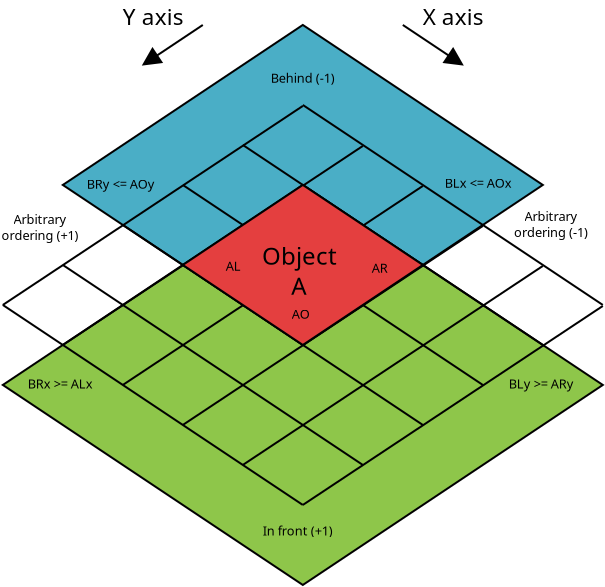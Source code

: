 <?xml version="1.0" encoding="UTF-8"?>
<dia:diagram xmlns:dia="http://www.lysator.liu.se/~alla/dia/"><dia:layer name="Background" visible="true"><dia:object type="Standard - Polygon" version="0" id="O0"><dia:attribute name="obj_pos"><dia:point val="6,7"/></dia:attribute><dia:attribute name="obj_bb"><dia:rectangle val="5.91,-1.06;30.09,11.06"/></dia:attribute><dia:attribute name="poly_points"><dia:point val="6,7"/><dia:point val="18,-1"/><dia:point val="30,7"/><dia:point val="24,11"/><dia:point val="18,7"/><dia:point val="12,11"/></dia:attribute><dia:attribute name="inner_color"><dia:color val="#4aaec6"/></dia:attribute><dia:attribute name="show_background"><dia:boolean val="true"/></dia:attribute></dia:object><dia:object type="Standard - Polygon" version="0" id="O1"><dia:attribute name="obj_pos"><dia:point val="12,11"/></dia:attribute><dia:attribute name="obj_bb"><dia:rectangle val="2.91,10.94;33.09,27.06"/></dia:attribute><dia:attribute name="poly_points"><dia:point val="12,11"/><dia:point val="18,15"/><dia:point val="24,11"/><dia:point val="33,17"/><dia:point val="18,27"/><dia:point val="3,17"/></dia:attribute><dia:attribute name="inner_color"><dia:color val="#8ec64a"/></dia:attribute><dia:attribute name="show_background"><dia:boolean val="true"/></dia:attribute></dia:object><dia:object type="Standard - Line" version="0" id="O2"><dia:attribute name="obj_pos"><dia:point val="3,13"/></dia:attribute><dia:attribute name="obj_bb"><dia:rectangle val="2.931,2.981;18.069,13.069"/></dia:attribute><dia:attribute name="conn_endpoints"><dia:point val="3,13"/><dia:point val="18,3.05"/></dia:attribute><dia:attribute name="numcp"><dia:int val="1"/></dia:attribute></dia:object><dia:object type="Standard - Line" version="0" id="O3"><dia:attribute name="obj_pos"><dia:point val="18,3"/></dia:attribute><dia:attribute name="obj_bb"><dia:rectangle val="17.931,2.931;33.069,13.069"/></dia:attribute><dia:attribute name="conn_endpoints"><dia:point val="18,3"/><dia:point val="33,13"/></dia:attribute><dia:attribute name="numcp"><dia:int val="1"/></dia:attribute></dia:object><dia:object type="Standard - Line" version="0" id="O4"><dia:attribute name="obj_pos"><dia:point val="9,9"/></dia:attribute><dia:attribute name="obj_bb"><dia:rectangle val="8.931,8.931;24.069,19.069"/></dia:attribute><dia:attribute name="conn_endpoints"><dia:point val="9,9"/><dia:point val="24,19"/></dia:attribute><dia:attribute name="numcp"><dia:int val="1"/></dia:attribute></dia:object><dia:object type="Standard - Line" version="0" id="O5"><dia:attribute name="obj_pos"><dia:point val="12,19"/></dia:attribute><dia:attribute name="obj_bb"><dia:rectangle val="11.931,8.981;27.069,19.069"/></dia:attribute><dia:attribute name="conn_endpoints"><dia:point val="12,19"/><dia:point val="27,9.05"/></dia:attribute><dia:attribute name="numcp"><dia:int val="1"/></dia:attribute></dia:object><dia:object type="Standard - Line" version="0" id="O6"><dia:attribute name="obj_pos"><dia:point val="9,17"/></dia:attribute><dia:attribute name="obj_bb"><dia:rectangle val="8.931,6.981;24.069,17.069"/></dia:attribute><dia:attribute name="conn_endpoints"><dia:point val="9,17"/><dia:point val="24,7.05"/></dia:attribute><dia:attribute name="numcp"><dia:int val="1"/></dia:attribute></dia:object><dia:object type="Standard - Line" version="0" id="O7"><dia:attribute name="obj_pos"><dia:point val="6,15"/></dia:attribute><dia:attribute name="obj_bb"><dia:rectangle val="5.931,4.981;21.069,15.069"/></dia:attribute><dia:attribute name="conn_endpoints"><dia:point val="6,15"/><dia:point val="21,5.05"/></dia:attribute><dia:attribute name="numcp"><dia:int val="1"/></dia:attribute></dia:object><dia:object type="Standard - Line" version="0" id="O8"><dia:attribute name="obj_pos"><dia:point val="12,7"/></dia:attribute><dia:attribute name="obj_bb"><dia:rectangle val="11.931,6.931;27.069,17.069"/></dia:attribute><dia:attribute name="conn_endpoints"><dia:point val="12,7"/><dia:point val="27,17"/></dia:attribute><dia:attribute name="numcp"><dia:int val="1"/></dia:attribute></dia:object><dia:object type="Standard - Line" version="0" id="O9"><dia:attribute name="obj_pos"><dia:point val="15,5"/></dia:attribute><dia:attribute name="obj_bb"><dia:rectangle val="14.931,4.931;30.069,15.069"/></dia:attribute><dia:attribute name="conn_endpoints"><dia:point val="15,5"/><dia:point val="30,15"/></dia:attribute><dia:attribute name="numcp"><dia:int val="1"/></dia:attribute></dia:object><dia:object type="Standard - Line" version="0" id="O10"><dia:attribute name="obj_pos"><dia:point val="15,21"/></dia:attribute><dia:attribute name="obj_bb"><dia:rectangle val="14.931,10.981;30.069,21.069"/></dia:attribute><dia:attribute name="conn_endpoints"><dia:point val="15,21"/><dia:point val="30,11.05"/></dia:attribute><dia:attribute name="numcp"><dia:int val="1"/></dia:attribute></dia:object><dia:object type="Standard - Line" version="0" id="O11"><dia:attribute name="obj_pos"><dia:point val="18,23"/></dia:attribute><dia:attribute name="obj_bb"><dia:rectangle val="17.931,12.981;33.069,23.069"/></dia:attribute><dia:attribute name="conn_endpoints"><dia:point val="18,23"/><dia:point val="33,13.05"/></dia:attribute><dia:attribute name="numcp"><dia:int val="1"/></dia:attribute></dia:object><dia:object type="Standard - Line" version="0" id="O12"><dia:attribute name="obj_pos"><dia:point val="6,11"/></dia:attribute><dia:attribute name="obj_bb"><dia:rectangle val="5.931,10.931;21.069,21.069"/></dia:attribute><dia:attribute name="conn_endpoints"><dia:point val="6,11"/><dia:point val="21,21"/></dia:attribute><dia:attribute name="numcp"><dia:int val="1"/></dia:attribute></dia:object><dia:object type="Standard - Line" version="0" id="O13"><dia:attribute name="obj_pos"><dia:point val="3,13"/></dia:attribute><dia:attribute name="obj_bb"><dia:rectangle val="2.931,12.931;18.069,23.069"/></dia:attribute><dia:attribute name="conn_endpoints"><dia:point val="3,13"/><dia:point val="18,23"/></dia:attribute><dia:attribute name="numcp"><dia:int val="1"/></dia:attribute></dia:object><dia:object type="Standard - Polygon" version="0" id="O14"><dia:attribute name="obj_pos"><dia:point val="12,11"/></dia:attribute><dia:attribute name="obj_bb"><dia:rectangle val="11.91,6.94;24.09,15.06"/></dia:attribute><dia:attribute name="poly_points"><dia:point val="12,11"/><dia:point val="18,15"/><dia:point val="24,11"/><dia:point val="18,7"/></dia:attribute><dia:attribute name="inner_color"><dia:color val="#e43f3f"/></dia:attribute><dia:attribute name="show_background"><dia:boolean val="true"/></dia:attribute></dia:object><dia:object type="Standard - Text" version="0" id="O15"><dia:attribute name="obj_pos"><dia:point val="17.8,10.99"/></dia:attribute><dia:attribute name="obj_bb"><dia:rectangle val="16.025,9.89;19.575,13.24"/></dia:attribute><dia:attribute name="text"><dia:composite type="text"><dia:attribute name="string"><dia:string>#Object
A#</dia:string></dia:attribute><dia:attribute name="font"><dia:font family="sans" style="0" name="Courier"/></dia:attribute><dia:attribute name="height"><dia:real val="1.5"/></dia:attribute><dia:attribute name="pos"><dia:point val="17.8,10.99"/></dia:attribute><dia:attribute name="color"><dia:color val="#000000"/></dia:attribute><dia:attribute name="alignment"><dia:enum val="1"/></dia:attribute></dia:composite></dia:attribute></dia:object><dia:object type="Standard - Text" version="0" id="O16"><dia:attribute name="obj_pos"><dia:point val="17.45,13.69"/></dia:attribute><dia:attribute name="obj_bb"><dia:rectangle val="17.45,13.04;18.3,14.04"/></dia:attribute><dia:attribute name="text"><dia:composite type="text"><dia:attribute name="string"><dia:string>#AO#</dia:string></dia:attribute><dia:attribute name="font"><dia:font family="sans" style="0" name="Courier"/></dia:attribute><dia:attribute name="height"><dia:real val="0.8"/></dia:attribute><dia:attribute name="pos"><dia:point val="17.45,13.69"/></dia:attribute><dia:attribute name="color"><dia:color val="#000000"/></dia:attribute><dia:attribute name="alignment"><dia:enum val="0"/></dia:attribute></dia:composite></dia:attribute></dia:object><dia:object type="Standard - Text" version="0" id="O17"><dia:attribute name="obj_pos"><dia:point val="14.15,11.29"/></dia:attribute><dia:attribute name="obj_bb"><dia:rectangle val="14.15,10.64;14.85,11.64"/></dia:attribute><dia:attribute name="text"><dia:composite type="text"><dia:attribute name="string"><dia:string>#AL#</dia:string></dia:attribute><dia:attribute name="font"><dia:font family="sans" style="0" name="Courier"/></dia:attribute><dia:attribute name="height"><dia:real val="0.8"/></dia:attribute><dia:attribute name="pos"><dia:point val="14.15,11.29"/></dia:attribute><dia:attribute name="color"><dia:color val="#000000"/></dia:attribute><dia:attribute name="alignment"><dia:enum val="0"/></dia:attribute></dia:composite></dia:attribute></dia:object><dia:object type="Standard - Text" version="0" id="O18"><dia:attribute name="obj_pos"><dia:point val="21.45,11.39"/></dia:attribute><dia:attribute name="obj_bb"><dia:rectangle val="21.45,10.74;22.25,11.74"/></dia:attribute><dia:attribute name="text"><dia:composite type="text"><dia:attribute name="string"><dia:string>#AR#</dia:string></dia:attribute><dia:attribute name="font"><dia:font family="sans" style="0" name="Courier"/></dia:attribute><dia:attribute name="height"><dia:real val="0.8"/></dia:attribute><dia:attribute name="pos"><dia:point val="21.45,11.39"/></dia:attribute><dia:attribute name="color"><dia:color val="#000000"/></dia:attribute><dia:attribute name="alignment"><dia:enum val="0"/></dia:attribute></dia:composite></dia:attribute></dia:object><dia:object type="Standard - Text" version="0" id="O19"><dia:attribute name="obj_pos"><dia:point val="7.2,7.19"/></dia:attribute><dia:attribute name="obj_bb"><dia:rectangle val="7.2,6.54;10.8,7.54"/></dia:attribute><dia:attribute name="text"><dia:composite type="text"><dia:attribute name="string"><dia:string>#BRy &lt;= AOy#</dia:string></dia:attribute><dia:attribute name="font"><dia:font family="sans" style="0" name="Courier"/></dia:attribute><dia:attribute name="height"><dia:real val="0.8"/></dia:attribute><dia:attribute name="pos"><dia:point val="7.2,7.19"/></dia:attribute><dia:attribute name="color"><dia:color val="#000000"/></dia:attribute><dia:attribute name="alignment"><dia:enum val="0"/></dia:attribute></dia:composite></dia:attribute></dia:object><dia:object type="Standard - Text" version="0" id="O20"><dia:attribute name="obj_pos"><dia:point val="25.1,7.14"/></dia:attribute><dia:attribute name="obj_bb"><dia:rectangle val="25.1,6.49;28.65,7.49"/></dia:attribute><dia:attribute name="text"><dia:composite type="text"><dia:attribute name="string"><dia:string>#BLx &lt;= AOx#</dia:string></dia:attribute><dia:attribute name="font"><dia:font family="sans" style="0" name="Courier"/></dia:attribute><dia:attribute name="height"><dia:real val="0.8"/></dia:attribute><dia:attribute name="pos"><dia:point val="25.1,7.14"/></dia:attribute><dia:attribute name="color"><dia:color val="#000000"/></dia:attribute><dia:attribute name="alignment"><dia:enum val="0"/></dia:attribute></dia:composite></dia:attribute></dia:object><dia:object type="Standard - Text" version="0" id="O21"><dia:attribute name="obj_pos"><dia:point val="16.4,1.89"/></dia:attribute><dia:attribute name="obj_bb"><dia:rectangle val="16.4,1.24;19.85,2.24"/></dia:attribute><dia:attribute name="text"><dia:composite type="text"><dia:attribute name="string"><dia:string>#Behind (-1)#</dia:string></dia:attribute><dia:attribute name="font"><dia:font family="sans" style="0" name="Courier"/></dia:attribute><dia:attribute name="height"><dia:real val="0.8"/></dia:attribute><dia:attribute name="pos"><dia:point val="16.4,1.89"/></dia:attribute><dia:attribute name="color"><dia:color val="#000000"/></dia:attribute><dia:attribute name="alignment"><dia:enum val="0"/></dia:attribute></dia:composite></dia:attribute></dia:object><dia:object type="Standard - Text" version="0" id="O22"><dia:attribute name="obj_pos"><dia:point val="4.25,17.175"/></dia:attribute><dia:attribute name="obj_bb"><dia:rectangle val="4.25,16.504;7.771,17.568"/></dia:attribute><dia:attribute name="text"><dia:composite type="text"><dia:attribute name="string"><dia:string>#BRx &gt;= ALx#</dia:string></dia:attribute><dia:attribute name="font"><dia:font family="sans" style="0" name="Courier"/></dia:attribute><dia:attribute name="height"><dia:real val="0.8"/></dia:attribute><dia:attribute name="pos"><dia:point val="4.25,17.175"/></dia:attribute><dia:attribute name="color"><dia:color val="#000000"/></dia:attribute><dia:attribute name="alignment"><dia:enum val="0"/></dia:attribute></dia:composite></dia:attribute></dia:object><dia:object type="Standard - Text" version="0" id="O23"><dia:attribute name="obj_pos"><dia:point val="28.3,17.175"/></dia:attribute><dia:attribute name="obj_bb"><dia:rectangle val="28.3,16.504;31.721,17.568"/></dia:attribute><dia:attribute name="text"><dia:composite type="text"><dia:attribute name="string"><dia:string>#BLy &gt;= ARy#</dia:string></dia:attribute><dia:attribute name="font"><dia:font family="sans" style="0" name="Courier"/></dia:attribute><dia:attribute name="height"><dia:real val="0.8"/></dia:attribute><dia:attribute name="pos"><dia:point val="28.3,17.175"/></dia:attribute><dia:attribute name="color"><dia:color val="#000000"/></dia:attribute><dia:attribute name="alignment"><dia:enum val="0"/></dia:attribute></dia:composite></dia:attribute></dia:object><dia:object type="Standard - Text" version="0" id="O24"><dia:attribute name="obj_pos"><dia:point val="16,24.525"/></dia:attribute><dia:attribute name="obj_bb"><dia:rectangle val="16,23.875;19.85,24.875"/></dia:attribute><dia:attribute name="text"><dia:composite type="text"><dia:attribute name="string"><dia:string>#In front (+1)#</dia:string></dia:attribute><dia:attribute name="font"><dia:font family="sans" style="0" name="Courier"/></dia:attribute><dia:attribute name="height"><dia:real val="0.8"/></dia:attribute><dia:attribute name="pos"><dia:point val="16,24.525"/></dia:attribute><dia:attribute name="color"><dia:color val="#000000"/></dia:attribute><dia:attribute name="alignment"><dia:enum val="0"/></dia:attribute></dia:composite></dia:attribute></dia:object><dia:object type="Standard - Text" version="0" id="O25"><dia:attribute name="obj_pos"><dia:point val="4.862,8.95"/></dia:attribute><dia:attribute name="obj_bb"><dia:rectangle val="2.737,8.3;6.987,10.1"/></dia:attribute><dia:attribute name="text"><dia:composite type="text"><dia:attribute name="string"><dia:string>#Arbitrary
ordering (+1)#</dia:string></dia:attribute><dia:attribute name="font"><dia:font family="sans" style="0" name="Courier"/></dia:attribute><dia:attribute name="height"><dia:real val="0.8"/></dia:attribute><dia:attribute name="pos"><dia:point val="4.862,8.95"/></dia:attribute><dia:attribute name="color"><dia:color val="#000000"/></dia:attribute><dia:attribute name="alignment"><dia:enum val="1"/></dia:attribute></dia:composite></dia:attribute></dia:object><dia:object type="Standard - Text" version="0" id="O26"><dia:attribute name="obj_pos"><dia:point val="30.413,8.8"/></dia:attribute><dia:attribute name="obj_bb"><dia:rectangle val="28.438,8.15;32.388,9.95"/></dia:attribute><dia:attribute name="text"><dia:composite type="text"><dia:attribute name="string"><dia:string>#Arbitrary
ordering (-1)#</dia:string></dia:attribute><dia:attribute name="font"><dia:font family="sans" style="0" name="Courier"/></dia:attribute><dia:attribute name="height"><dia:real val="0.8"/></dia:attribute><dia:attribute name="pos"><dia:point val="30.413,8.8"/></dia:attribute><dia:attribute name="color"><dia:color val="#000000"/></dia:attribute><dia:attribute name="alignment"><dia:enum val="1"/></dia:attribute></dia:composite></dia:attribute></dia:object><dia:object type="Standard - Line" version="0" id="O27"><dia:attribute name="obj_pos"><dia:point val="23,-1"/></dia:attribute><dia:attribute name="obj_bb"><dia:rectangle val="22.931,-1.069;26.485,1.693"/></dia:attribute><dia:attribute name="conn_endpoints"><dia:point val="23,-1"/><dia:point val="26,1"/></dia:attribute><dia:attribute name="numcp"><dia:int val="1"/></dia:attribute><dia:attribute name="end_arrow"><dia:enum val="3"/></dia:attribute><dia:attribute name="end_arrow_length"><dia:real val="0.8"/></dia:attribute><dia:attribute name="end_arrow_width"><dia:real val="0.8"/></dia:attribute></dia:object><dia:object type="Standard - Line" version="0" id="O28"><dia:attribute name="obj_pos"><dia:point val="13,-1"/></dia:attribute><dia:attribute name="obj_bb"><dia:rectangle val="9.515,-1.069;13.069,1.693"/></dia:attribute><dia:attribute name="conn_endpoints"><dia:point val="13,-1"/><dia:point val="10,1"/></dia:attribute><dia:attribute name="numcp"><dia:int val="1"/></dia:attribute><dia:attribute name="end_arrow"><dia:enum val="3"/></dia:attribute><dia:attribute name="end_arrow_length"><dia:real val="0.8"/></dia:attribute><dia:attribute name="end_arrow_width"><dia:real val="0.8"/></dia:attribute></dia:object><dia:object type="Standard - Text" version="0" id="O29"><dia:attribute name="obj_pos"><dia:point val="24,-1"/></dia:attribute><dia:attribute name="obj_bb"><dia:rectangle val="24,-2;26.95,-0.3"/></dia:attribute><dia:attribute name="text"><dia:composite type="text"><dia:attribute name="string"><dia:string>#X axis#</dia:string></dia:attribute><dia:attribute name="font"><dia:font family="sans" style="0" name="Courier"/></dia:attribute><dia:attribute name="height"><dia:real val="1.4"/></dia:attribute><dia:attribute name="pos"><dia:point val="24,-1"/></dia:attribute><dia:attribute name="color"><dia:color val="#000000"/></dia:attribute><dia:attribute name="alignment"><dia:enum val="0"/></dia:attribute></dia:composite></dia:attribute></dia:object><dia:object type="Standard - Text" version="0" id="O30"><dia:attribute name="obj_pos"><dia:point val="9,-1"/></dia:attribute><dia:attribute name="obj_bb"><dia:rectangle val="9,-2;11.85,-0.3"/></dia:attribute><dia:attribute name="text"><dia:composite type="text"><dia:attribute name="string"><dia:string>#Y axis#</dia:string></dia:attribute><dia:attribute name="font"><dia:font family="sans" style="0" name="Courier"/></dia:attribute><dia:attribute name="height"><dia:real val="1.4"/></dia:attribute><dia:attribute name="pos"><dia:point val="9,-1"/></dia:attribute><dia:attribute name="color"><dia:color val="#000000"/></dia:attribute><dia:attribute name="alignment"><dia:enum val="0"/></dia:attribute></dia:composite></dia:attribute></dia:object></dia:layer></dia:diagram>
